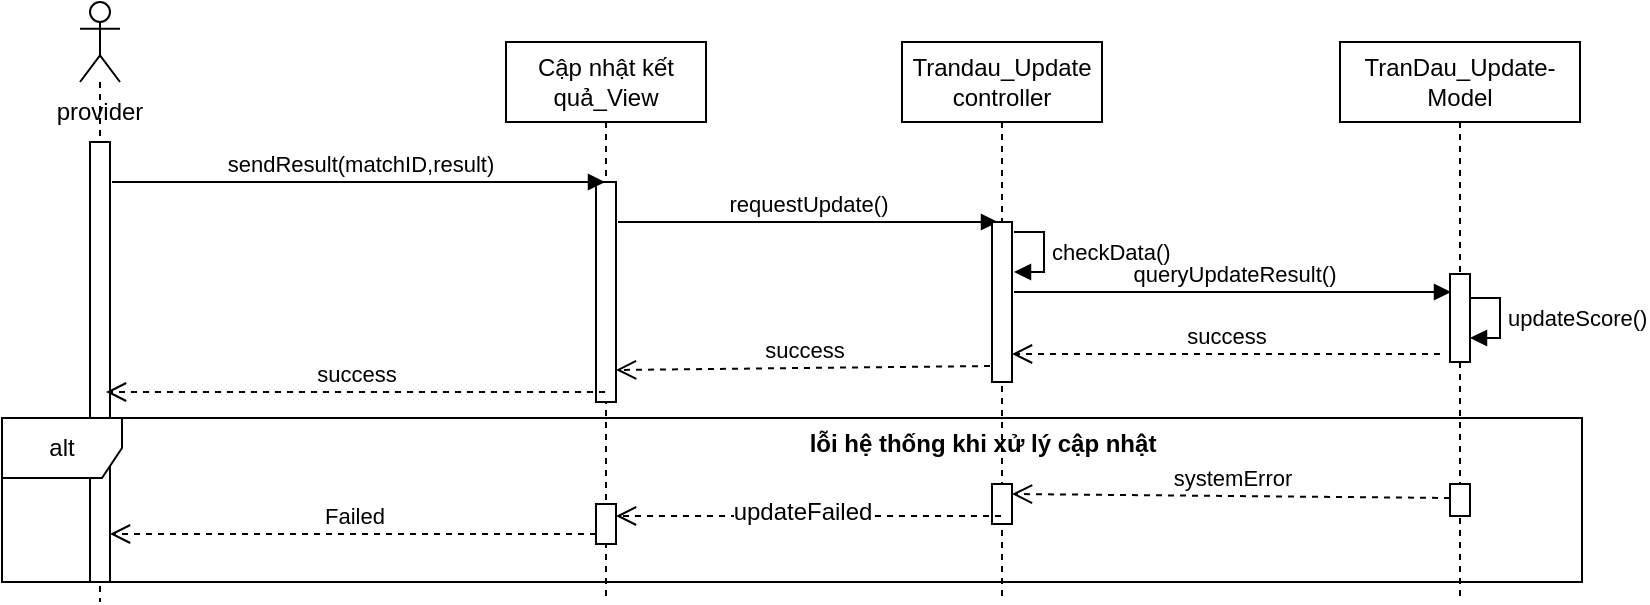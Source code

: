 <mxfile version="26.2.13" pages="2">
  <diagram name="nạp tiền" id="2YBvvXClWsGukQMizWep">
    <mxGraphModel dx="1414" dy="738" grid="1" gridSize="10" guides="1" tooltips="1" connect="1" arrows="1" fold="1" page="1" pageScale="1" pageWidth="850" pageHeight="1100" math="0" shadow="0">
      <root>
        <mxCell id="0" />
        <mxCell id="1" parent="0" />
        <mxCell id="vFDk0GC0d17mMyUoq0IO-3" value="Cập nhật kết quả_View" style="shape=umlLifeline;perimeter=lifelinePerimeter;whiteSpace=wrap;html=1;container=1;dropTarget=0;collapsible=0;recursiveResize=0;outlineConnect=0;portConstraint=eastwest;newEdgeStyle={&quot;curved&quot;:0,&quot;rounded&quot;:0};" parent="1" vertex="1">
          <mxGeometry x="252" y="80" width="100" height="280" as="geometry" />
        </mxCell>
        <mxCell id="vFDk0GC0d17mMyUoq0IO-10" value="" style="html=1;points=[[0,0,0,0,5],[0,1,0,0,-5],[1,0,0,0,5],[1,1,0,0,-5]];perimeter=orthogonalPerimeter;outlineConnect=0;targetShapes=umlLifeline;portConstraint=eastwest;newEdgeStyle={&quot;curved&quot;:0,&quot;rounded&quot;:0};" parent="vFDk0GC0d17mMyUoq0IO-3" vertex="1">
          <mxGeometry x="45" y="70" width="10" height="110" as="geometry" />
        </mxCell>
        <mxCell id="vFDk0GC0d17mMyUoq0IO-5" value="TranDau_Update-Model" style="shape=umlLifeline;perimeter=lifelinePerimeter;whiteSpace=wrap;html=1;container=1;dropTarget=0;collapsible=0;recursiveResize=0;outlineConnect=0;portConstraint=eastwest;newEdgeStyle={&quot;curved&quot;:0,&quot;rounded&quot;:0};" parent="1" vertex="1">
          <mxGeometry x="669" y="80" width="120" height="280" as="geometry" />
        </mxCell>
        <mxCell id="GY7iQceXOe3kTuHFjohI-7" value="" style="html=1;points=[[0,0,0,0,5],[0,1,0,0,-5],[1,0,0,0,5],[1,1,0,0,-5]];perimeter=orthogonalPerimeter;outlineConnect=0;targetShapes=umlLifeline;portConstraint=eastwest;newEdgeStyle={&quot;curved&quot;:0,&quot;rounded&quot;:0};" parent="vFDk0GC0d17mMyUoq0IO-5" vertex="1">
          <mxGeometry x="55" y="116" width="10" height="44" as="geometry" />
        </mxCell>
        <mxCell id="vFDk0GC0d17mMyUoq0IO-6" value="" style="shape=umlLifeline;perimeter=lifelinePerimeter;whiteSpace=wrap;html=1;container=1;dropTarget=0;collapsible=0;recursiveResize=0;outlineConnect=0;portConstraint=eastwest;newEdgeStyle={&quot;curved&quot;:0,&quot;rounded&quot;:0};participant=umlActor;" parent="1" vertex="1">
          <mxGeometry x="39" y="60" width="20" height="300" as="geometry" />
        </mxCell>
        <mxCell id="vFDk0GC0d17mMyUoq0IO-9" value="" style="html=1;points=[[0,0,0,0,5],[0,1,0,0,-5],[1,0,0,0,5],[1,1,0,0,-5]];perimeter=orthogonalPerimeter;outlineConnect=0;targetShapes=umlLifeline;portConstraint=eastwest;newEdgeStyle={&quot;curved&quot;:0,&quot;rounded&quot;:0};" parent="vFDk0GC0d17mMyUoq0IO-6" vertex="1">
          <mxGeometry x="5" y="70" width="10" height="220" as="geometry" />
        </mxCell>
        <mxCell id="vFDk0GC0d17mMyUoq0IO-13" value="sendResult(matchID,result)" style="html=1;verticalAlign=bottom;endArrow=block;curved=0;rounded=0;" parent="1" target="vFDk0GC0d17mMyUoq0IO-3" edge="1">
          <mxGeometry width="80" relative="1" as="geometry">
            <mxPoint x="55" y="150" as="sourcePoint" />
            <mxPoint x="272.5" y="150" as="targetPoint" />
          </mxGeometry>
        </mxCell>
        <mxCell id="vFDk0GC0d17mMyUoq0IO-26" value="alt" style="shape=umlFrame;whiteSpace=wrap;html=1;pointerEvents=0;" parent="1" vertex="1">
          <mxGeometry y="268" width="790" height="82" as="geometry" />
        </mxCell>
        <mxCell id="vFDk0GC0d17mMyUoq0IO-34" value="systemError" style="html=1;verticalAlign=bottom;endArrow=open;dashed=1;endSize=8;curved=0;rounded=0;entryX=1;entryY=0;entryDx=0;entryDy=5;entryPerimeter=0;" parent="1" target="GY7iQceXOe3kTuHFjohI-16" edge="1">
          <mxGeometry relative="1" as="geometry">
            <mxPoint x="724" y="308" as="sourcePoint" />
            <mxPoint x="524" y="307" as="targetPoint" />
          </mxGeometry>
        </mxCell>
        <mxCell id="vFDk0GC0d17mMyUoq0IO-37" value="lỗi hệ thống khi xử lý cập nhật" style="text;align=center;fontStyle=1;verticalAlign=middle;spacingLeft=3;spacingRight=3;strokeColor=none;rotatable=0;points=[[0,0.5],[1,0.5]];portConstraint=eastwest;html=1;" parent="1" vertex="1">
          <mxGeometry x="450" y="268" width="80" height="26" as="geometry" />
        </mxCell>
        <mxCell id="GY7iQceXOe3kTuHFjohI-4" value="updateScore()" style="html=1;align=left;spacingLeft=2;endArrow=block;rounded=0;edgeStyle=orthogonalEdgeStyle;curved=0;rounded=0;" parent="1" edge="1">
          <mxGeometry relative="1" as="geometry">
            <mxPoint x="734" y="208" as="sourcePoint" />
            <Array as="points">
              <mxPoint x="749" y="208" />
              <mxPoint x="749" y="228" />
              <mxPoint x="734" y="228" />
            </Array>
            <mxPoint x="734" y="228" as="targetPoint" />
          </mxGeometry>
        </mxCell>
        <mxCell id="GY7iQceXOe3kTuHFjohI-5" value="requestUpdate()" style="html=1;verticalAlign=bottom;endArrow=block;curved=0;rounded=0;entryX=0.5;entryY=0;entryDx=0;entryDy=0;entryPerimeter=0;" parent="1" edge="1">
          <mxGeometry width="80" relative="1" as="geometry">
            <mxPoint x="308" y="170" as="sourcePoint" />
            <mxPoint x="498" y="170" as="targetPoint" />
          </mxGeometry>
        </mxCell>
        <mxCell id="GY7iQceXOe3kTuHFjohI-10" value="success" style="html=1;verticalAlign=bottom;endArrow=open;dashed=1;endSize=8;curved=0;rounded=0;" parent="1" edge="1">
          <mxGeometry relative="1" as="geometry">
            <mxPoint x="719" y="236" as="sourcePoint" />
            <mxPoint x="505" y="236" as="targetPoint" />
          </mxGeometry>
        </mxCell>
        <mxCell id="GY7iQceXOe3kTuHFjohI-15" value="" style="html=1;points=[[0,0,0,0,5],[0,1,0,0,-5],[1,0,0,0,5],[1,1,0,0,-5]];perimeter=orthogonalPerimeter;outlineConnect=0;targetShapes=umlLifeline;portConstraint=eastwest;newEdgeStyle={&quot;curved&quot;:0,&quot;rounded&quot;:0};" parent="1" vertex="1">
          <mxGeometry x="724" y="301" width="10" height="16" as="geometry" />
        </mxCell>
        <mxCell id="GY7iQceXOe3kTuHFjohI-18" value="Failed" style="html=1;verticalAlign=bottom;endArrow=open;dashed=1;endSize=8;curved=0;rounded=0;" parent="1" edge="1">
          <mxGeometry relative="1" as="geometry">
            <mxPoint x="297" y="326" as="sourcePoint" />
            <mxPoint x="54" y="326" as="targetPoint" />
          </mxGeometry>
        </mxCell>
        <mxCell id="GY7iQceXOe3kTuHFjohI-24" value="success" style="html=1;verticalAlign=bottom;endArrow=open;dashed=1;endSize=8;curved=0;rounded=0;" parent="1" edge="1">
          <mxGeometry relative="1" as="geometry">
            <mxPoint x="301.5" y="255" as="sourcePoint" />
            <mxPoint x="52" y="255" as="targetPoint" />
          </mxGeometry>
        </mxCell>
        <mxCell id="MhI-1YEO5p84lBPdAXA5-1" value="Trandau_Update controller" style="shape=umlLifeline;perimeter=lifelinePerimeter;whiteSpace=wrap;html=1;container=1;dropTarget=0;collapsible=0;recursiveResize=0;outlineConnect=0;portConstraint=eastwest;newEdgeStyle={&quot;curved&quot;:0,&quot;rounded&quot;:0};" vertex="1" parent="1">
          <mxGeometry x="450" y="80" width="100" height="280" as="geometry" />
        </mxCell>
        <mxCell id="MhI-1YEO5p84lBPdAXA5-2" value="" style="html=1;points=[[0,0,0,0,5],[0,1,0,0,-5],[1,0,0,0,5],[1,1,0,0,-5]];perimeter=orthogonalPerimeter;outlineConnect=0;targetShapes=umlLifeline;portConstraint=eastwest;newEdgeStyle={&quot;curved&quot;:0,&quot;rounded&quot;:0};" vertex="1" parent="MhI-1YEO5p84lBPdAXA5-1">
          <mxGeometry x="45" y="90" width="10" height="80" as="geometry" />
        </mxCell>
        <mxCell id="GY7iQceXOe3kTuHFjohI-16" value="" style="html=1;points=[[0,0,0,0,5],[0,1,0,0,-5],[1,0,0,0,5],[1,1,0,0,-5]];perimeter=orthogonalPerimeter;outlineConnect=0;targetShapes=umlLifeline;portConstraint=eastwest;newEdgeStyle={&quot;curved&quot;:0,&quot;rounded&quot;:0};" parent="MhI-1YEO5p84lBPdAXA5-1" vertex="1">
          <mxGeometry x="45" y="221" width="10" height="20" as="geometry" />
        </mxCell>
        <mxCell id="MhI-1YEO5p84lBPdAXA5-3" value="provider" style="text;html=1;align=center;verticalAlign=middle;whiteSpace=wrap;rounded=0;" vertex="1" parent="1">
          <mxGeometry x="19" y="100" width="60" height="30" as="geometry" />
        </mxCell>
        <mxCell id="MhI-1YEO5p84lBPdAXA5-5" value="queryUpdateResult()" style="html=1;verticalAlign=bottom;endArrow=block;curved=0;rounded=0;" edge="1" parent="1">
          <mxGeometry width="80" relative="1" as="geometry">
            <mxPoint x="506" y="205" as="sourcePoint" />
            <mxPoint x="724.5" y="205" as="targetPoint" />
          </mxGeometry>
        </mxCell>
        <mxCell id="MhI-1YEO5p84lBPdAXA5-6" value="success" style="html=1;verticalAlign=bottom;endArrow=open;dashed=1;endSize=8;curved=0;rounded=0;" edge="1" parent="1">
          <mxGeometry relative="1" as="geometry">
            <mxPoint x="494" y="242" as="sourcePoint" />
            <mxPoint x="307" y="244" as="targetPoint" />
          </mxGeometry>
        </mxCell>
        <mxCell id="MhI-1YEO5p84lBPdAXA5-8" value="" style="html=1;verticalAlign=bottom;endArrow=open;dashed=1;endSize=8;curved=0;rounded=0;" edge="1" parent="1">
          <mxGeometry relative="1" as="geometry">
            <mxPoint x="499.5" y="317" as="sourcePoint" />
            <mxPoint x="307" y="317" as="targetPoint" />
          </mxGeometry>
        </mxCell>
        <mxCell id="MhI-1YEO5p84lBPdAXA5-9" value="updateFailed" style="edgeLabel;html=1;align=center;verticalAlign=middle;resizable=0;points=[];fontSize=12;" vertex="1" connectable="0" parent="MhI-1YEO5p84lBPdAXA5-8">
          <mxGeometry x="0.037" y="-2" relative="1" as="geometry">
            <mxPoint as="offset" />
          </mxGeometry>
        </mxCell>
        <mxCell id="MhI-1YEO5p84lBPdAXA5-7" value="" style="html=1;points=[[0,0,0,0,5],[0,1,0,0,-5],[1,0,0,0,5],[1,1,0,0,-5]];perimeter=orthogonalPerimeter;outlineConnect=0;targetShapes=umlLifeline;portConstraint=eastwest;newEdgeStyle={&quot;curved&quot;:0,&quot;rounded&quot;:0};" vertex="1" parent="1">
          <mxGeometry x="297" y="311" width="10" height="20" as="geometry" />
        </mxCell>
        <mxCell id="MhI-1YEO5p84lBPdAXA5-10" value="checkData()" style="html=1;align=left;spacingLeft=2;endArrow=block;rounded=0;edgeStyle=orthogonalEdgeStyle;curved=0;rounded=0;" edge="1" parent="1">
          <mxGeometry relative="1" as="geometry">
            <mxPoint x="506" y="175" as="sourcePoint" />
            <Array as="points">
              <mxPoint x="521" y="175" />
              <mxPoint x="521" y="195" />
              <mxPoint x="506" y="195" />
            </Array>
            <mxPoint x="506" y="195" as="targetPoint" />
          </mxGeometry>
        </mxCell>
      </root>
    </mxGraphModel>
  </diagram>
  <diagram id="HiHAszpPCOSxU3o_SXAR" name="Page-2">
    <mxGraphModel grid="1" page="1" gridSize="10" guides="1" tooltips="1" connect="1" arrows="1" fold="1" pageScale="1" pageWidth="827" pageHeight="1169" math="0" shadow="0">
      <root>
        <mxCell id="0" />
        <mxCell id="1" parent="0" />
      </root>
    </mxGraphModel>
  </diagram>
</mxfile>
